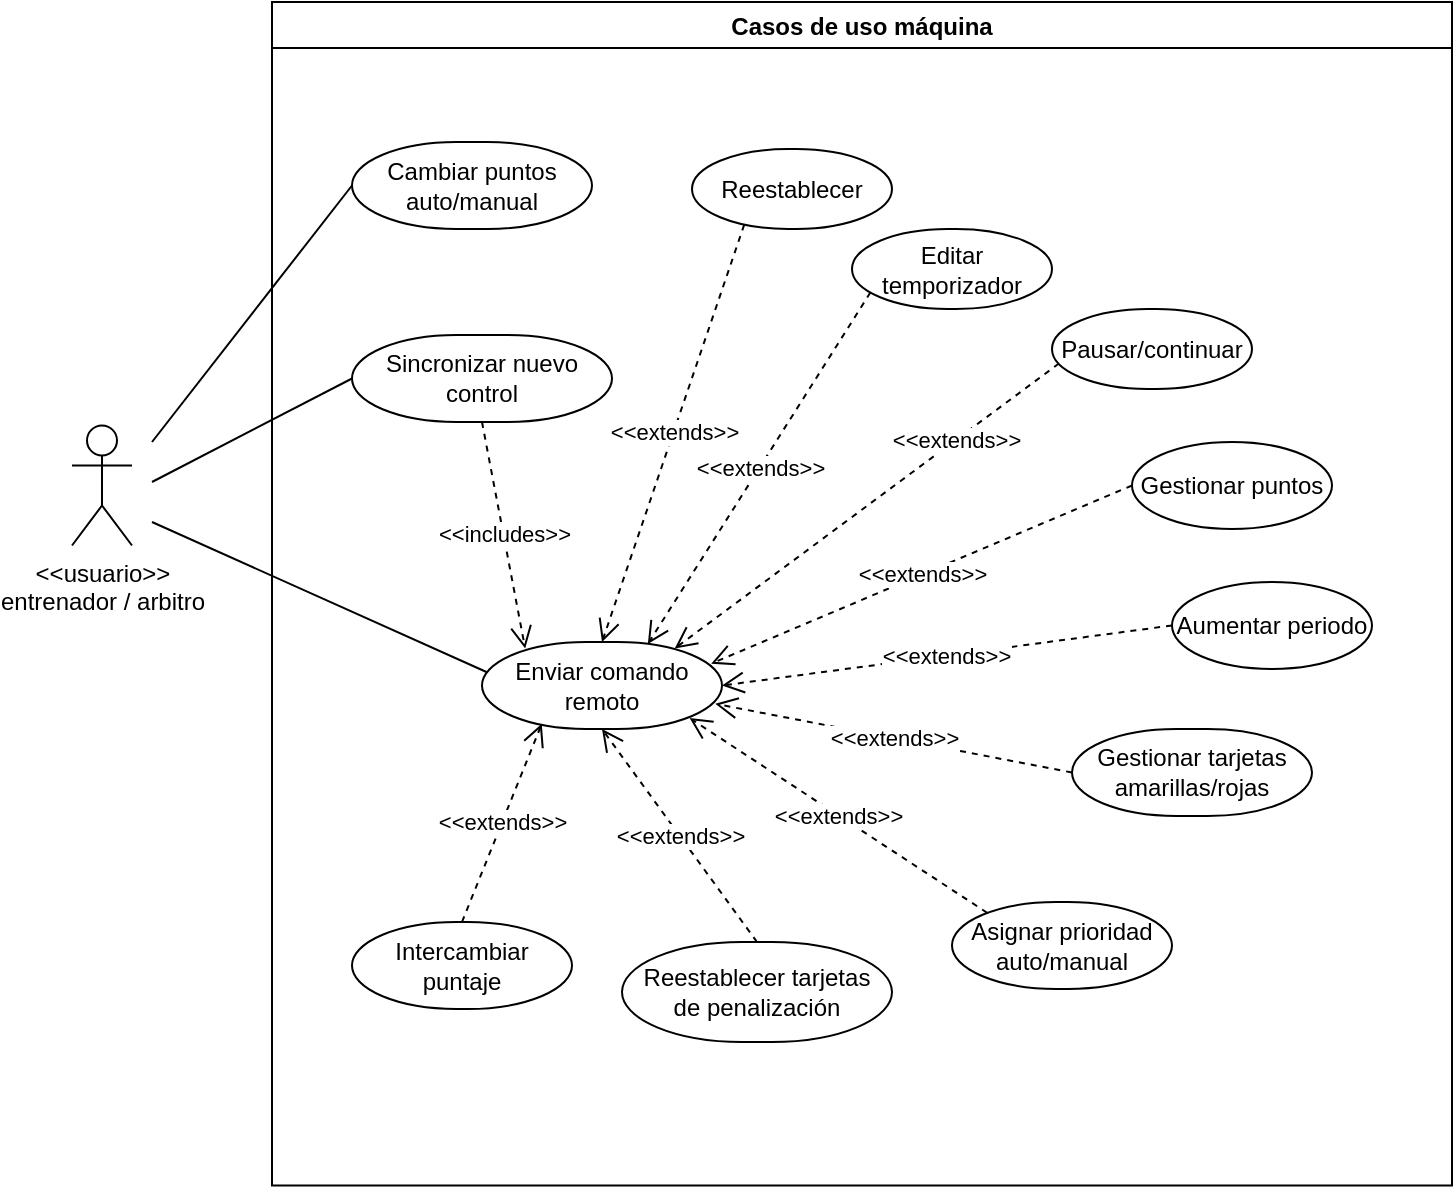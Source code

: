 <mxfile version="21.6.2" type="device">
  <diagram name="Page-1" id="K6UgD4kqSmbPpRhTwACa">
    <mxGraphModel dx="1266" dy="746" grid="1" gridSize="10" guides="1" tooltips="1" connect="1" arrows="1" fold="1" page="1" pageScale="1" pageWidth="850" pageHeight="1100" math="0" shadow="0">
      <root>
        <mxCell id="0" />
        <mxCell id="1" parent="0" />
        <mxCell id="auHC2lMCmRA8J_y3KW6C-5" value="Casos de uso máquina" style="swimlane;fillStyle=solid;swimlaneFillColor=default;container=0;" parent="1" vertex="1">
          <mxGeometry x="140" y="10" width="590" height="591.75" as="geometry">
            <mxRectangle x="105" y="130" width="100" height="30" as="alternateBounds" />
          </mxGeometry>
        </mxCell>
        <mxCell id="v4G_ObGwsf4DBaVxpbZ9-63" value="Reestablecer tarjetas &lt;br&gt;de penalización" style="rounded=1;whiteSpace=wrap;html=1;perimeterSpacing=0;arcSize=120;" parent="auHC2lMCmRA8J_y3KW6C-5" vertex="1">
          <mxGeometry x="175" y="470" width="135" height="50" as="geometry" />
        </mxCell>
        <mxCell id="v4G_ObGwsf4DBaVxpbZ9-44" value="Asignar prioridad auto/manual" style="rounded=1;whiteSpace=wrap;html=1;perimeterSpacing=0;arcSize=120;" parent="auHC2lMCmRA8J_y3KW6C-5" vertex="1">
          <mxGeometry x="340" y="450" width="110" height="43.5" as="geometry" />
        </mxCell>
        <mxCell id="auHC2lMCmRA8J_y3KW6C-52" style="rounded=0;orthogonalLoop=1;jettySize=auto;html=1;entryX=0;entryY=0.5;entryDx=0;entryDy=0;jumpStyle=arc;endArrow=none;endFill=0;" parent="1" target="auHC2lMCmRA8J_y3KW6C-15" edge="1">
          <mxGeometry relative="1" as="geometry">
            <mxPoint x="80" y="250" as="sourcePoint" />
          </mxGeometry>
        </mxCell>
        <mxCell id="auHC2lMCmRA8J_y3KW6C-2" value="&amp;lt;&amp;lt;usuario&amp;gt;&amp;gt;&lt;br&gt;entrenador / arbitro" style="shape=umlActor;verticalLabelPosition=bottom;verticalAlign=top;html=1;outlineConnect=0;" parent="1" vertex="1">
          <mxGeometry x="40" y="221.75" width="30" height="60" as="geometry" />
        </mxCell>
        <mxCell id="v4G_ObGwsf4DBaVxpbZ9-22" style="rounded=0;orthogonalLoop=1;jettySize=auto;html=1;entryX=0.021;entryY=0.348;entryDx=0;entryDy=0;jumpStyle=arc;endArrow=none;endFill=0;entryPerimeter=0;" parent="1" target="v4G_ObGwsf4DBaVxpbZ9-21" edge="1">
          <mxGeometry relative="1" as="geometry">
            <mxPoint x="80" y="270" as="sourcePoint" />
            <mxPoint x="250" y="242" as="targetPoint" />
          </mxGeometry>
        </mxCell>
        <mxCell id="v4G_ObGwsf4DBaVxpbZ9-29" style="rounded=0;orthogonalLoop=1;jettySize=auto;html=1;entryX=0;entryY=0.5;entryDx=0;entryDy=0;jumpStyle=arc;endArrow=none;endFill=0;" parent="1" target="v4G_ObGwsf4DBaVxpbZ9-28" edge="1">
          <mxGeometry relative="1" as="geometry">
            <mxPoint x="80" y="230" as="sourcePoint" />
            <mxPoint x="250" y="242" as="targetPoint" />
          </mxGeometry>
        </mxCell>
        <mxCell id="v4G_ObGwsf4DBaVxpbZ9-21" value="Enviar comando remoto" style="rounded=1;whiteSpace=wrap;html=1;perimeterSpacing=0;arcSize=120;" parent="1" vertex="1">
          <mxGeometry x="245" y="330" width="120" height="43.5" as="geometry" />
        </mxCell>
        <mxCell id="v4G_ObGwsf4DBaVxpbZ9-23" value="&amp;lt;&amp;lt;includes&amp;gt;&amp;gt;" style="endArrow=open;endSize=9;endFill=0;html=1;rounded=0;dashed=1;entryX=0.18;entryY=0.075;entryDx=0;entryDy=0;exitX=0.5;exitY=1;exitDx=0;exitDy=0;entryPerimeter=0;" parent="1" source="auHC2lMCmRA8J_y3KW6C-15" target="v4G_ObGwsf4DBaVxpbZ9-21" edge="1">
          <mxGeometry width="160" relative="1" as="geometry">
            <mxPoint x="372.16" y="253.5" as="sourcePoint" />
            <mxPoint x="270.0" y="291.307" as="targetPoint" />
          </mxGeometry>
        </mxCell>
        <mxCell id="v4G_ObGwsf4DBaVxpbZ9-65" value="&amp;lt;&amp;lt;extends&amp;gt;&amp;gt;" style="endArrow=open;endSize=9;endFill=0;html=1;rounded=0;dashed=1;entryX=0.249;entryY=0.941;entryDx=0;entryDy=0;exitX=0.5;exitY=0;exitDx=0;exitDy=0;entryPerimeter=0;" parent="1" source="v4G_ObGwsf4DBaVxpbZ9-64" target="v4G_ObGwsf4DBaVxpbZ9-21" edge="1">
          <mxGeometry width="160" relative="1" as="geometry">
            <mxPoint x="370" y="400" as="sourcePoint" />
            <mxPoint x="370" y="476" as="targetPoint" />
          </mxGeometry>
        </mxCell>
        <mxCell id="v4G_ObGwsf4DBaVxpbZ9-67" value="&amp;lt;&amp;lt;extends&amp;gt;&amp;gt;" style="endArrow=open;endSize=9;endFill=0;html=1;rounded=0;dashed=1;entryX=0.5;entryY=1;entryDx=0;entryDy=0;exitX=0.5;exitY=0;exitDx=0;exitDy=0;" parent="1" source="v4G_ObGwsf4DBaVxpbZ9-63" target="v4G_ObGwsf4DBaVxpbZ9-21" edge="1">
          <mxGeometry width="160" relative="1" as="geometry">
            <mxPoint x="255" y="490" as="sourcePoint" />
            <mxPoint x="295" y="391" as="targetPoint" />
          </mxGeometry>
        </mxCell>
        <mxCell id="v4G_ObGwsf4DBaVxpbZ9-69" value="&amp;lt;&amp;lt;extends&amp;gt;&amp;gt;" style="endArrow=open;endSize=9;endFill=0;html=1;rounded=0;dashed=1;entryX=0.865;entryY=0.874;entryDx=0;entryDy=0;exitX=0.16;exitY=0.124;exitDx=0;exitDy=0;entryPerimeter=0;exitPerimeter=0;" parent="1" source="v4G_ObGwsf4DBaVxpbZ9-44" target="v4G_ObGwsf4DBaVxpbZ9-21" edge="1">
          <mxGeometry width="160" relative="1" as="geometry">
            <mxPoint x="275" y="510" as="sourcePoint" />
            <mxPoint x="315" y="411" as="targetPoint" />
          </mxGeometry>
        </mxCell>
        <mxCell id="v4G_ObGwsf4DBaVxpbZ9-70" value="&amp;lt;&amp;lt;extends&amp;gt;&amp;gt;" style="endArrow=open;endSize=9;endFill=0;html=1;rounded=0;dashed=1;entryX=0.5;entryY=0;entryDx=0;entryDy=0;exitX=0.261;exitY=0.947;exitDx=0;exitDy=0;exitPerimeter=0;" parent="1" source="v4G_ObGwsf4DBaVxpbZ9-45" target="v4G_ObGwsf4DBaVxpbZ9-21" edge="1">
          <mxGeometry width="160" relative="1" as="geometry">
            <mxPoint x="360" y="249" as="sourcePoint" />
            <mxPoint x="400" y="150" as="targetPoint" />
          </mxGeometry>
        </mxCell>
        <mxCell id="v4G_ObGwsf4DBaVxpbZ9-72" value="&amp;lt;&amp;lt;extends&amp;gt;&amp;gt;" style="endArrow=open;endSize=9;endFill=0;html=1;rounded=0;dashed=1;entryX=0.691;entryY=0.023;entryDx=0;entryDy=0;exitX=0.092;exitY=0.794;exitDx=0;exitDy=0;entryPerimeter=0;exitPerimeter=0;" parent="1" source="v4G_ObGwsf4DBaVxpbZ9-37" target="v4G_ObGwsf4DBaVxpbZ9-21" edge="1">
          <mxGeometry width="160" relative="1" as="geometry">
            <mxPoint x="434" y="129" as="sourcePoint" />
            <mxPoint x="342" y="341" as="targetPoint" />
          </mxGeometry>
        </mxCell>
        <mxCell id="v4G_ObGwsf4DBaVxpbZ9-73" value="&amp;lt;&amp;lt;extends&amp;gt;&amp;gt;" style="endArrow=open;endSize=9;endFill=0;html=1;rounded=0;dashed=1;entryX=0.803;entryY=0.075;entryDx=0;entryDy=0;entryPerimeter=0;exitX=0.035;exitY=0.681;exitDx=0;exitDy=0;exitPerimeter=0;" parent="1" source="v4G_ObGwsf4DBaVxpbZ9-46" target="v4G_ObGwsf4DBaVxpbZ9-21" edge="1">
          <mxGeometry x="-0.47" width="160" relative="1" as="geometry">
            <mxPoint x="530" y="190" as="sourcePoint" />
            <mxPoint x="363" y="348" as="targetPoint" />
            <mxPoint as="offset" />
          </mxGeometry>
        </mxCell>
        <mxCell id="v4G_ObGwsf4DBaVxpbZ9-74" value="&amp;lt;&amp;lt;extends&amp;gt;&amp;gt;" style="endArrow=open;endSize=9;endFill=0;html=1;rounded=0;dashed=1;entryX=0.955;entryY=0.249;entryDx=0;entryDy=0;exitX=0;exitY=0.5;exitDx=0;exitDy=0;entryPerimeter=0;" parent="1" source="v4G_ObGwsf4DBaVxpbZ9-41" target="v4G_ObGwsf4DBaVxpbZ9-21" edge="1">
          <mxGeometry width="160" relative="1" as="geometry">
            <mxPoint x="465" y="190" as="sourcePoint" />
            <mxPoint x="352" y="344" as="targetPoint" />
          </mxGeometry>
        </mxCell>
        <mxCell id="v4G_ObGwsf4DBaVxpbZ9-64" value="Intercambiar puntaje" style="rounded=1;whiteSpace=wrap;html=1;perimeterSpacing=0;arcSize=120;" parent="1" vertex="1">
          <mxGeometry x="180" y="470" width="110" height="43.5" as="geometry" />
        </mxCell>
        <mxCell id="v4G_ObGwsf4DBaVxpbZ9-75" value="&amp;lt;&amp;lt;extends&amp;gt;&amp;gt;" style="endArrow=open;endSize=9;endFill=0;html=1;rounded=0;dashed=1;entryX=1;entryY=0.5;entryDx=0;entryDy=0;exitX=0;exitY=0.5;exitDx=0;exitDy=0;" parent="1" source="v4G_ObGwsf4DBaVxpbZ9-52" target="v4G_ObGwsf4DBaVxpbZ9-21" edge="1">
          <mxGeometry width="160" relative="1" as="geometry">
            <mxPoint x="609" y="272" as="sourcePoint" />
            <mxPoint x="374" y="365" as="targetPoint" />
          </mxGeometry>
        </mxCell>
        <mxCell id="v4G_ObGwsf4DBaVxpbZ9-76" value="&amp;lt;&amp;lt;extends&amp;gt;&amp;gt;" style="endArrow=open;endSize=9;endFill=0;html=1;rounded=0;dashed=1;entryX=0.972;entryY=0.711;entryDx=0;entryDy=0;entryPerimeter=0;exitX=0;exitY=0.5;exitDx=0;exitDy=0;" parent="1" source="v4G_ObGwsf4DBaVxpbZ9-36" target="v4G_ObGwsf4DBaVxpbZ9-21" edge="1">
          <mxGeometry width="160" relative="1" as="geometry">
            <mxPoint x="530" y="400" as="sourcePoint" />
            <mxPoint x="375" y="362" as="targetPoint" />
          </mxGeometry>
        </mxCell>
        <mxCell id="v4G_ObGwsf4DBaVxpbZ9-28" value="Cambiar puntos auto/manual" style="rounded=1;whiteSpace=wrap;html=1;perimeterSpacing=0;arcSize=120;" parent="1" vertex="1">
          <mxGeometry x="180" y="80" width="120" height="43.5" as="geometry" />
        </mxCell>
        <mxCell id="auHC2lMCmRA8J_y3KW6C-15" value="Sincronizar nuevo control" style="rounded=1;whiteSpace=wrap;html=1;perimeterSpacing=0;arcSize=120;" parent="1" vertex="1">
          <mxGeometry x="180" y="176.5" width="130" height="43.5" as="geometry" />
        </mxCell>
        <mxCell id="v4G_ObGwsf4DBaVxpbZ9-45" value="Reestablecer" style="rounded=1;whiteSpace=wrap;html=1;perimeterSpacing=0;arcSize=120;" parent="1" vertex="1">
          <mxGeometry x="350" y="83.5" width="100" height="40" as="geometry" />
        </mxCell>
        <mxCell id="v4G_ObGwsf4DBaVxpbZ9-37" value="Editar temporizador" style="rounded=1;whiteSpace=wrap;html=1;perimeterSpacing=0;arcSize=120;" parent="1" vertex="1">
          <mxGeometry x="430" y="123.5" width="100" height="40" as="geometry" />
        </mxCell>
        <mxCell id="v4G_ObGwsf4DBaVxpbZ9-46" value="Pausar/continuar" style="rounded=1;whiteSpace=wrap;html=1;perimeterSpacing=0;arcSize=120;" parent="1" vertex="1">
          <mxGeometry x="530" y="163.5" width="100" height="40" as="geometry" />
        </mxCell>
        <mxCell id="v4G_ObGwsf4DBaVxpbZ9-41" value="Gestionar puntos" style="rounded=1;whiteSpace=wrap;html=1;perimeterSpacing=0;arcSize=120;" parent="1" vertex="1">
          <mxGeometry x="570" y="230" width="100" height="43.5" as="geometry" />
        </mxCell>
        <mxCell id="v4G_ObGwsf4DBaVxpbZ9-52" value="Aumentar periodo" style="rounded=1;whiteSpace=wrap;html=1;perimeterSpacing=0;arcSize=120;" parent="1" vertex="1">
          <mxGeometry x="590" y="300" width="100" height="43.5" as="geometry" />
        </mxCell>
        <mxCell id="v4G_ObGwsf4DBaVxpbZ9-36" value="Gestionar tarjetas amarillas/rojas" style="rounded=1;whiteSpace=wrap;html=1;perimeterSpacing=0;arcSize=120;" parent="1" vertex="1">
          <mxGeometry x="540" y="373.5" width="120" height="43.5" as="geometry" />
        </mxCell>
      </root>
    </mxGraphModel>
  </diagram>
</mxfile>
